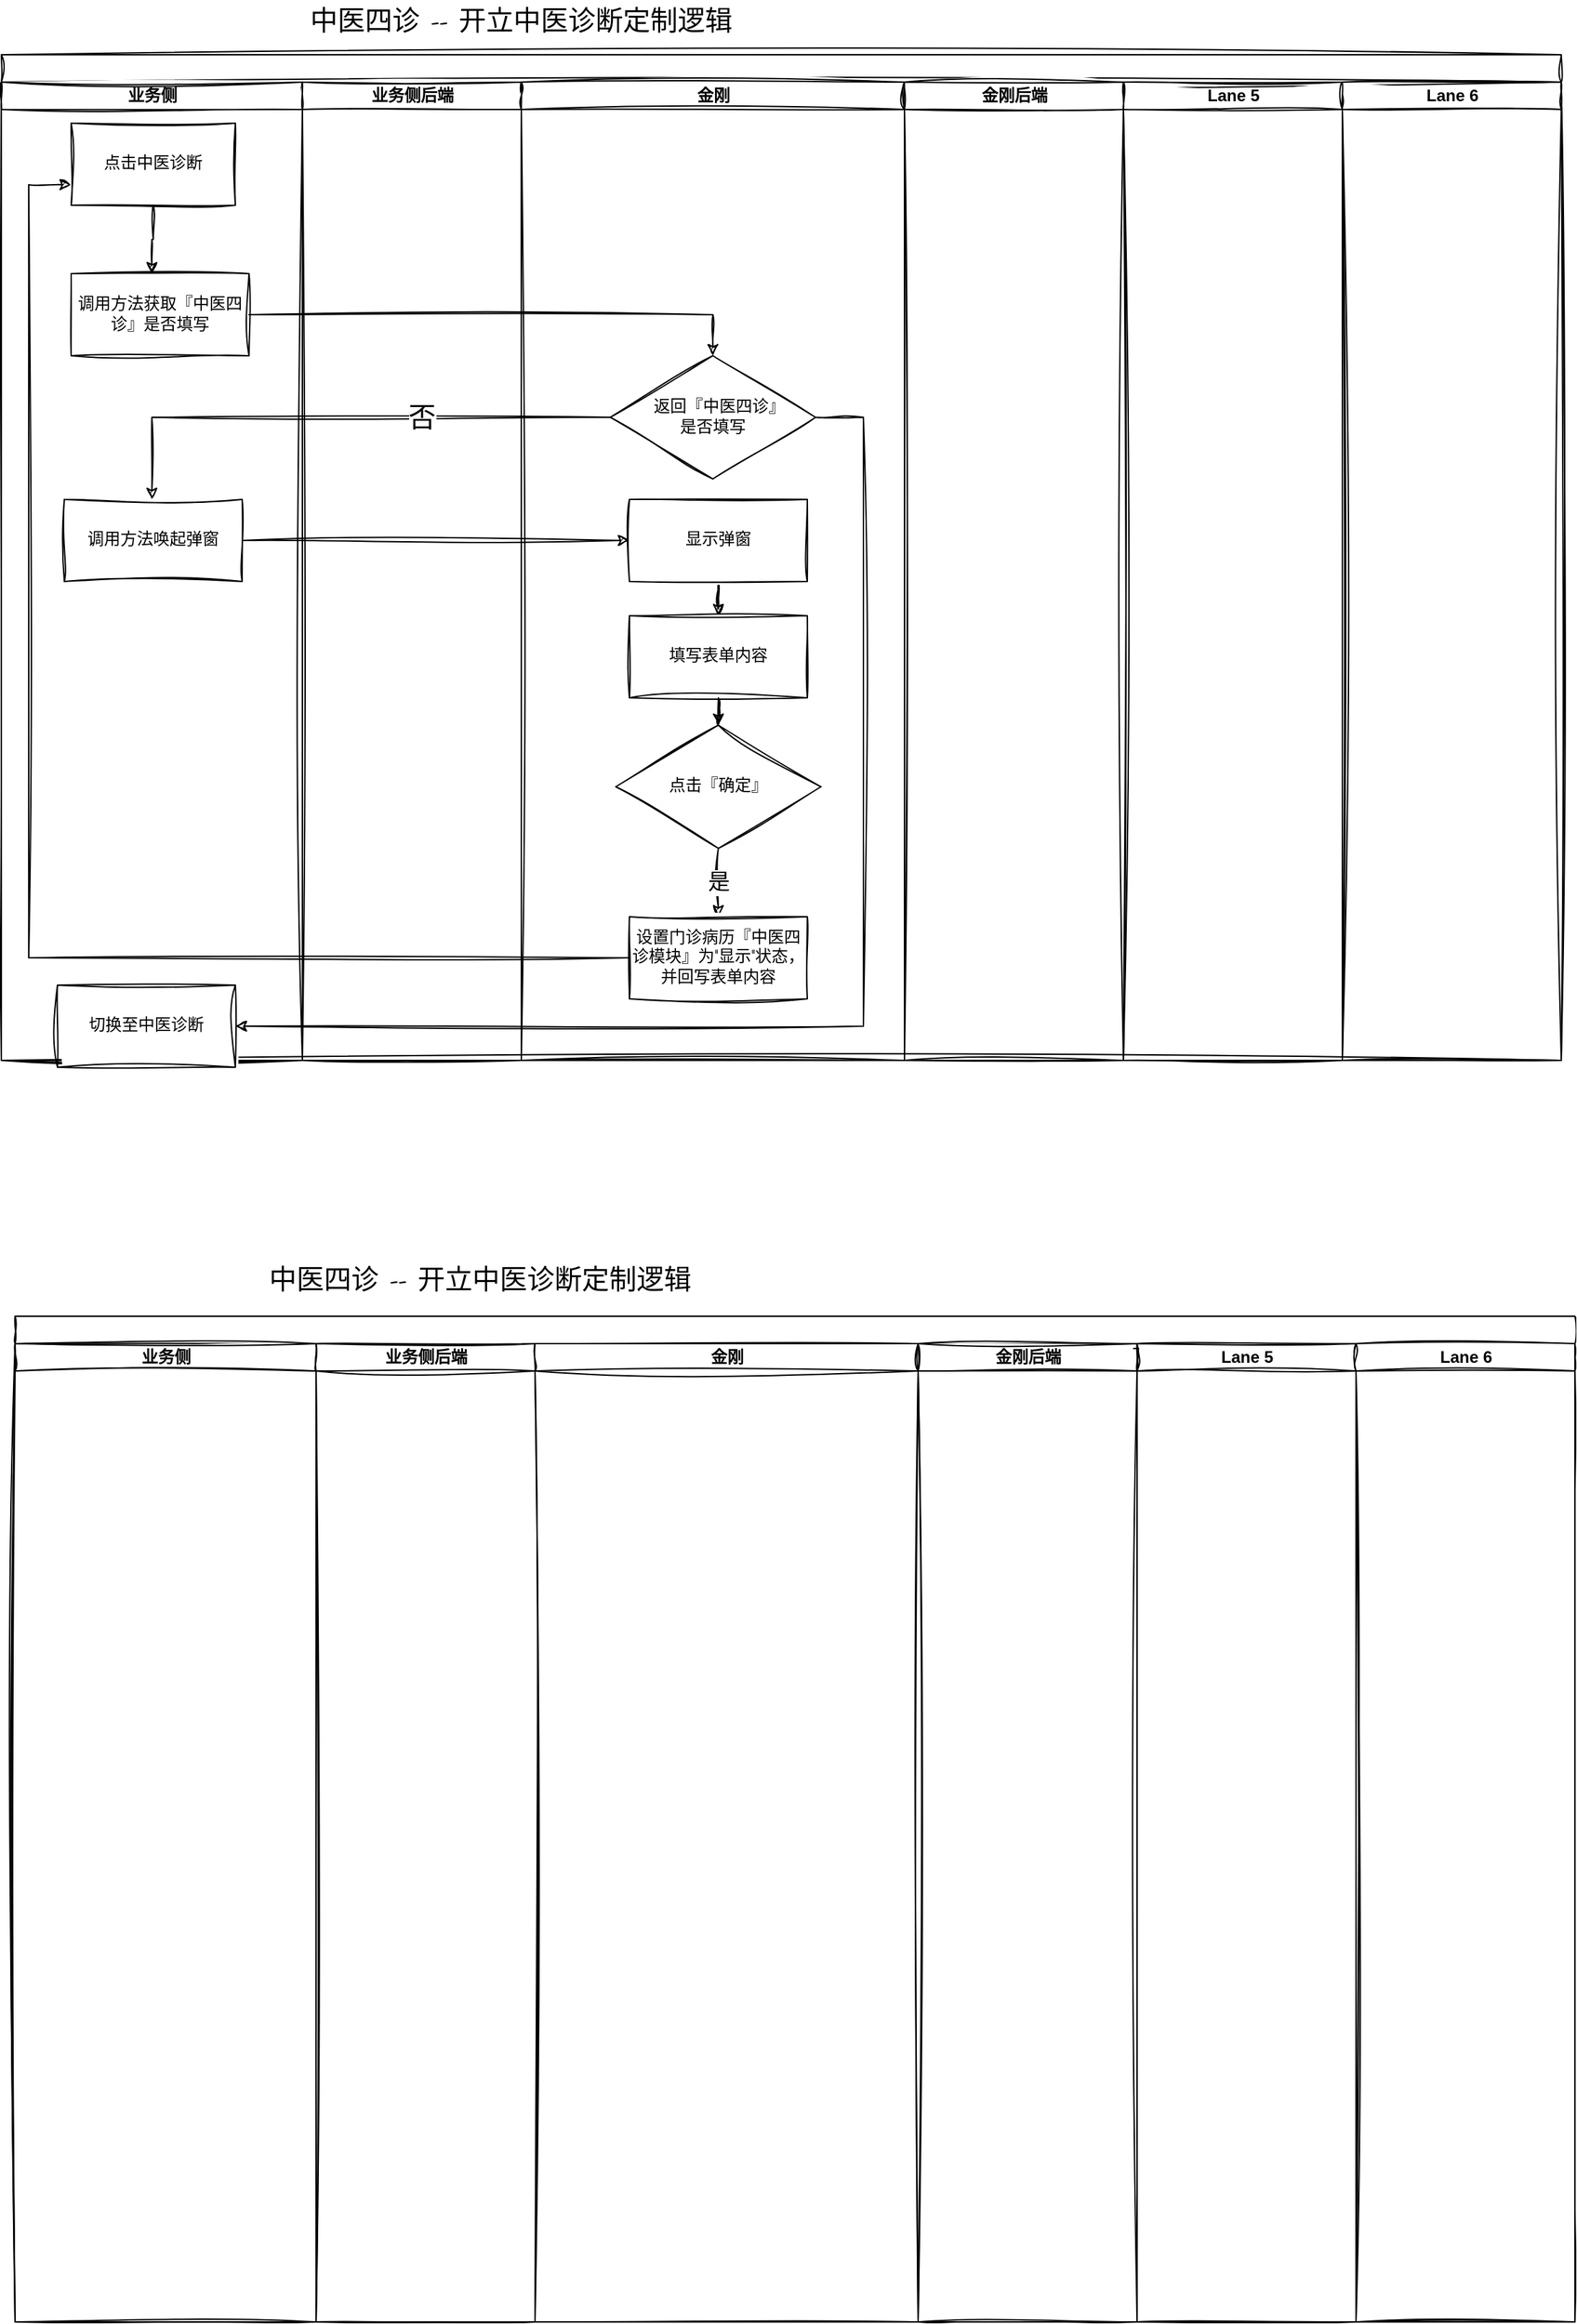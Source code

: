 <mxfile version="22.0.8" type="github">
  <diagram name="Page-1" id="74e2e168-ea6b-b213-b513-2b3c1d86103e">
    <mxGraphModel dx="970" dy="929" grid="1" gridSize="10" guides="1" tooltips="1" connect="1" arrows="1" fold="1" page="1" pageScale="1" pageWidth="1100" pageHeight="850" background="none" math="0" shadow="0">
      <root>
        <mxCell id="0" />
        <mxCell id="1" parent="0" />
        <mxCell id="77e6c97f196da883-1" value="" style="swimlane;html=1;childLayout=stackLayout;startSize=20;rounded=0;shadow=0;labelBackgroundColor=none;strokeWidth=1;fontFamily=Verdana;fontSize=8;align=center;sketch=1;curveFitting=1;jiggle=2;spacing=2;" parent="1" vertex="1">
          <mxGeometry x="70" y="60" width="1140" height="735" as="geometry" />
        </mxCell>
        <mxCell id="77e6c97f196da883-2" value="业务侧" style="swimlane;html=1;startSize=20;sketch=1;curveFitting=1;jiggle=2;" parent="77e6c97f196da883-1" vertex="1">
          <mxGeometry y="20" width="220" height="715" as="geometry" />
        </mxCell>
        <mxCell id="IfzolgrrytCbui7J1jLK-3" value="调用方法获取『中医四诊』是否填写" style="rounded=0;whiteSpace=wrap;html=1;sketch=1;hachureGap=4;jiggle=2;curveFitting=1;fontFamily=Architects Daughter;fontSource=https%3A%2F%2Ffonts.googleapis.com%2Fcss%3Ffamily%3DArchitects%2BDaughter;fontSize=12;" vertex="1" parent="77e6c97f196da883-2">
          <mxGeometry x="51" y="140" width="130" height="60" as="geometry" />
        </mxCell>
        <mxCell id="IfzolgrrytCbui7J1jLK-5" value="点击中医诊断" style="rounded=0;whiteSpace=wrap;html=1;sketch=1;hachureGap=4;jiggle=2;curveFitting=1;fontFamily=Architects Daughter;fontSource=https%3A%2F%2Ffonts.googleapis.com%2Fcss%3Ffamily%3DArchitects%2BDaughter;fontSize=12;" vertex="1" parent="77e6c97f196da883-2">
          <mxGeometry x="51" y="30" width="120" height="60" as="geometry" />
        </mxCell>
        <mxCell id="IfzolgrrytCbui7J1jLK-16" value="调用方法唤起弹窗" style="rounded=0;whiteSpace=wrap;html=1;sketch=1;hachureGap=4;jiggle=2;curveFitting=1;fontFamily=Architects Daughter;fontSource=https%3A%2F%2Ffonts.googleapis.com%2Fcss%3Ffamily%3DArchitects%2BDaughter;fontSize=12;" vertex="1" parent="77e6c97f196da883-2">
          <mxGeometry x="46" y="305" width="130" height="60" as="geometry" />
        </mxCell>
        <mxCell id="IfzolgrrytCbui7J1jLK-24" value="切换至中医诊断" style="rounded=0;whiteSpace=wrap;html=1;sketch=1;hachureGap=4;jiggle=2;curveFitting=1;fontFamily=Architects Daughter;fontSource=https%3A%2F%2Ffonts.googleapis.com%2Fcss%3Ffamily%3DArchitects%2BDaughter;fontSize=12;" vertex="1" parent="77e6c97f196da883-2">
          <mxGeometry x="41" y="660" width="130" height="60" as="geometry" />
        </mxCell>
        <mxCell id="IfzolgrrytCbui7J1jLK-46" style="edgeStyle=orthogonalEdgeStyle;rounded=0;sketch=1;hachureGap=4;jiggle=2;curveFitting=1;orthogonalLoop=1;jettySize=auto;html=1;entryX=0.454;entryY=0;entryDx=0;entryDy=0;entryPerimeter=0;fontFamily=Architects Daughter;fontSource=https%3A%2F%2Ffonts.googleapis.com%2Fcss%3Ffamily%3DArchitects%2BDaughter;fontSize=16;" edge="1" parent="77e6c97f196da883-2" source="IfzolgrrytCbui7J1jLK-5" target="IfzolgrrytCbui7J1jLK-3">
          <mxGeometry relative="1" as="geometry" />
        </mxCell>
        <mxCell id="77e6c97f196da883-3" value="业务侧后端" style="swimlane;html=1;startSize=20;sketch=1;curveFitting=1;jiggle=2;" parent="77e6c97f196da883-1" vertex="1">
          <mxGeometry x="220" y="20" width="160" height="715" as="geometry" />
        </mxCell>
        <mxCell id="77e6c97f196da883-4" value="金刚" style="swimlane;html=1;startSize=20;sketch=1;curveFitting=1;jiggle=2;" parent="77e6c97f196da883-1" vertex="1">
          <mxGeometry x="380" y="20" width="280" height="715" as="geometry" />
        </mxCell>
        <mxCell id="77e6c97f196da883-29" style="edgeStyle=orthogonalEdgeStyle;rounded=1;html=1;labelBackgroundColor=none;startArrow=none;startFill=0;startSize=5;endArrow=classicThin;endFill=1;endSize=5;jettySize=auto;orthogonalLoop=1;strokeWidth=1;fontFamily=Verdana;fontSize=8;sketch=1;curveFitting=1;jiggle=2;" parent="77e6c97f196da883-4" target="77e6c97f196da883-13" edge="1">
          <mxGeometry relative="1" as="geometry">
            <mxPoint x="80" y="215" as="sourcePoint" />
          </mxGeometry>
        </mxCell>
        <mxCell id="IfzolgrrytCbui7J1jLK-14" value="&amp;nbsp; 返回『中医四诊』&lt;br&gt;&lt;div style=&quot;&quot;&gt;是否填写&lt;/div&gt;" style="rhombus;whiteSpace=wrap;html=1;sketch=1;hachureGap=4;jiggle=2;curveFitting=1;fontFamily=Architects Daughter;fontSource=https%3A%2F%2Ffonts.googleapis.com%2Fcss%3Ffamily%3DArchitects%2BDaughter;fontSize=12;" vertex="1" parent="77e6c97f196da883-4">
          <mxGeometry x="65" y="200" width="150" height="90" as="geometry" />
        </mxCell>
        <mxCell id="IfzolgrrytCbui7J1jLK-34" style="edgeStyle=orthogonalEdgeStyle;rounded=0;sketch=1;hachureGap=4;jiggle=2;curveFitting=1;orthogonalLoop=1;jettySize=auto;html=1;entryX=0.5;entryY=0;entryDx=0;entryDy=0;fontFamily=Architects Daughter;fontSource=https%3A%2F%2Ffonts.googleapis.com%2Fcss%3Ffamily%3DArchitects%2BDaughter;fontSize=16;" edge="1" parent="77e6c97f196da883-4" source="IfzolgrrytCbui7J1jLK-29" target="IfzolgrrytCbui7J1jLK-31">
          <mxGeometry relative="1" as="geometry" />
        </mxCell>
        <mxCell id="IfzolgrrytCbui7J1jLK-29" value="显示弹窗" style="rounded=0;whiteSpace=wrap;html=1;sketch=1;hachureGap=4;jiggle=2;curveFitting=1;fontFamily=Architects Daughter;fontSource=https%3A%2F%2Ffonts.googleapis.com%2Fcss%3Ffamily%3DArchitects%2BDaughter;fontSize=12;" vertex="1" parent="77e6c97f196da883-4">
          <mxGeometry x="79" y="305" width="130" height="60" as="geometry" />
        </mxCell>
        <mxCell id="IfzolgrrytCbui7J1jLK-35" style="edgeStyle=orthogonalEdgeStyle;rounded=0;sketch=1;hachureGap=4;jiggle=2;curveFitting=1;orthogonalLoop=1;jettySize=auto;html=1;entryX=0.5;entryY=0;entryDx=0;entryDy=0;fontFamily=Architects Daughter;fontSource=https%3A%2F%2Ffonts.googleapis.com%2Fcss%3Ffamily%3DArchitects%2BDaughter;fontSize=16;" edge="1" parent="77e6c97f196da883-4" source="IfzolgrrytCbui7J1jLK-31" target="IfzolgrrytCbui7J1jLK-33">
          <mxGeometry relative="1" as="geometry" />
        </mxCell>
        <mxCell id="IfzolgrrytCbui7J1jLK-31" value="填写表单内容" style="rounded=0;whiteSpace=wrap;html=1;sketch=1;hachureGap=4;jiggle=2;curveFitting=1;fontFamily=Architects Daughter;fontSource=https%3A%2F%2Ffonts.googleapis.com%2Fcss%3Ffamily%3DArchitects%2BDaughter;fontSize=12;" vertex="1" parent="77e6c97f196da883-4">
          <mxGeometry x="79" y="390" width="130" height="60" as="geometry" />
        </mxCell>
        <mxCell id="IfzolgrrytCbui7J1jLK-43" value="是" style="edgeStyle=orthogonalEdgeStyle;rounded=0;sketch=1;hachureGap=4;jiggle=2;curveFitting=1;orthogonalLoop=1;jettySize=auto;html=1;entryX=0.5;entryY=0;entryDx=0;entryDy=0;fontFamily=Architects Daughter;fontSource=https%3A%2F%2Ffonts.googleapis.com%2Fcss%3Ffamily%3DArchitects%2BDaughter;fontSize=16;" edge="1" parent="77e6c97f196da883-4" source="IfzolgrrytCbui7J1jLK-33" target="IfzolgrrytCbui7J1jLK-40">
          <mxGeometry relative="1" as="geometry" />
        </mxCell>
        <mxCell id="IfzolgrrytCbui7J1jLK-33" value="点击『确定』" style="rhombus;whiteSpace=wrap;html=1;sketch=1;hachureGap=4;jiggle=2;curveFitting=1;fontFamily=Architects Daughter;fontSource=https%3A%2F%2Ffonts.googleapis.com%2Fcss%3Ffamily%3DArchitects%2BDaughter;fontSize=12;" vertex="1" parent="77e6c97f196da883-4">
          <mxGeometry x="69" y="470" width="150" height="90" as="geometry" />
        </mxCell>
        <mxCell id="IfzolgrrytCbui7J1jLK-40" value="设置门诊病历『中医四诊模块』为“显示”状态，并回写表单内容" style="rounded=0;whiteSpace=wrap;html=1;sketch=1;hachureGap=4;jiggle=2;curveFitting=1;fontFamily=Architects Daughter;fontSource=https%3A%2F%2Ffonts.googleapis.com%2Fcss%3Ffamily%3DArchitects%2BDaughter;fontSize=12;" vertex="1" parent="77e6c97f196da883-4">
          <mxGeometry x="79" y="610" width="130" height="60" as="geometry" />
        </mxCell>
        <mxCell id="77e6c97f196da883-5" value="金刚后端" style="swimlane;html=1;startSize=20;sketch=1;curveFitting=1;jiggle=2;" parent="77e6c97f196da883-1" vertex="1">
          <mxGeometry x="660" y="20" width="160" height="715" as="geometry" />
        </mxCell>
        <mxCell id="77e6c97f196da883-34" style="edgeStyle=orthogonalEdgeStyle;rounded=1;html=1;labelBackgroundColor=none;startArrow=none;startFill=0;startSize=5;endArrow=classicThin;endFill=1;endSize=5;jettySize=auto;orthogonalLoop=1;strokeColor=#000000;strokeWidth=1;fontFamily=Verdana;fontSize=8;fontColor=#000000;sketch=1;curveFitting=1;jiggle=2;" parent="77e6c97f196da883-5" target="77e6c97f196da883-16" edge="1">
          <mxGeometry relative="1" as="geometry">
            <mxPoint x="80" y="300" as="sourcePoint" />
          </mxGeometry>
        </mxCell>
        <mxCell id="77e6c97f196da883-35" style="edgeStyle=orthogonalEdgeStyle;rounded=1;html=1;labelBackgroundColor=none;startArrow=none;startFill=0;startSize=5;endArrow=classicThin;endFill=1;endSize=5;jettySize=auto;orthogonalLoop=1;strokeWidth=1;fontFamily=Verdana;fontSize=8;sketch=1;curveFitting=1;jiggle=2;" parent="77e6c97f196da883-5" target="77e6c97f196da883-17" edge="1">
          <mxGeometry relative="1" as="geometry">
            <mxPoint x="80" y="380" as="sourcePoint" />
          </mxGeometry>
        </mxCell>
        <mxCell id="77e6c97f196da883-36" style="edgeStyle=orthogonalEdgeStyle;rounded=1;html=1;labelBackgroundColor=none;startArrow=none;startFill=0;startSize=5;endArrow=classicThin;endFill=1;endSize=5;jettySize=auto;orthogonalLoop=1;strokeWidth=1;fontFamily=Verdana;fontSize=8;sketch=1;curveFitting=1;jiggle=2;" parent="77e6c97f196da883-5" target="77e6c97f196da883-20" edge="1">
          <mxGeometry relative="1" as="geometry">
            <mxPoint x="80" y="620" as="sourcePoint" />
          </mxGeometry>
        </mxCell>
        <mxCell id="77e6c97f196da883-6" value="Lane 5" style="swimlane;html=1;startSize=20;sketch=1;curveFitting=1;jiggle=2;" parent="77e6c97f196da883-1" vertex="1">
          <mxGeometry x="820" y="20" width="160" height="715" as="geometry" />
        </mxCell>
        <mxCell id="77e6c97f196da883-37" style="edgeStyle=orthogonalEdgeStyle;rounded=1;html=1;labelBackgroundColor=none;startArrow=none;startFill=0;startSize=5;endArrow=classicThin;endFill=1;endSize=5;jettySize=auto;orthogonalLoop=1;strokeWidth=1;fontFamily=Verdana;fontSize=8;sketch=1;curveFitting=1;jiggle=2;" parent="77e6c97f196da883-6" source="77e6c97f196da883-18" edge="1">
          <mxGeometry relative="1" as="geometry">
            <mxPoint x="80" y="480" as="targetPoint" />
          </mxGeometry>
        </mxCell>
        <mxCell id="77e6c97f196da883-38" style="edgeStyle=orthogonalEdgeStyle;rounded=1;html=1;labelBackgroundColor=none;startArrow=none;startFill=0;startSize=5;endArrow=classicThin;endFill=1;endSize=5;jettySize=auto;orthogonalLoop=1;strokeWidth=1;fontFamily=Verdana;fontSize=8;sketch=1;curveFitting=1;jiggle=2;" parent="77e6c97f196da883-6" source="77e6c97f196da883-21" edge="1">
          <mxGeometry relative="1" as="geometry">
            <mxPoint x="80" y="560" as="targetPoint" />
          </mxGeometry>
        </mxCell>
        <mxCell id="77e6c97f196da883-7" value="Lane 6" style="swimlane;html=1;startSize=20;sketch=1;curveFitting=1;jiggle=2;" parent="77e6c97f196da883-1" vertex="1">
          <mxGeometry x="980" y="20" width="160" height="715" as="geometry" />
        </mxCell>
        <mxCell id="IfzolgrrytCbui7J1jLK-15" style="edgeStyle=orthogonalEdgeStyle;rounded=0;sketch=1;hachureGap=4;jiggle=2;curveFitting=1;orthogonalLoop=1;jettySize=auto;html=1;entryX=0.5;entryY=0;entryDx=0;entryDy=0;fontFamily=Architects Daughter;fontSource=https%3A%2F%2Ffonts.googleapis.com%2Fcss%3Ffamily%3DArchitects%2BDaughter;fontSize=16;" edge="1" parent="77e6c97f196da883-1" source="IfzolgrrytCbui7J1jLK-3" target="IfzolgrrytCbui7J1jLK-14">
          <mxGeometry relative="1" as="geometry" />
        </mxCell>
        <mxCell id="IfzolgrrytCbui7J1jLK-17" style="edgeStyle=orthogonalEdgeStyle;rounded=0;sketch=1;hachureGap=4;jiggle=2;curveFitting=1;orthogonalLoop=1;jettySize=auto;html=1;fontFamily=Architects Daughter;fontSource=https%3A%2F%2Ffonts.googleapis.com%2Fcss%3Ffamily%3DArchitects%2BDaughter;fontSize=16;" edge="1" parent="77e6c97f196da883-1" source="IfzolgrrytCbui7J1jLK-14" target="IfzolgrrytCbui7J1jLK-16">
          <mxGeometry relative="1" as="geometry">
            <Array as="points">
              <mxPoint x="110" y="265" />
            </Array>
          </mxGeometry>
        </mxCell>
        <mxCell id="IfzolgrrytCbui7J1jLK-18" value="否" style="edgeLabel;html=1;align=center;verticalAlign=middle;resizable=0;points=[];fontSize=20;fontFamily=Architects Daughter;" vertex="1" connectable="0" parent="IfzolgrrytCbui7J1jLK-17">
          <mxGeometry x="-0.294" relative="1" as="geometry">
            <mxPoint x="1" as="offset" />
          </mxGeometry>
        </mxCell>
        <mxCell id="IfzolgrrytCbui7J1jLK-36" style="edgeStyle=orthogonalEdgeStyle;rounded=0;sketch=1;hachureGap=4;jiggle=2;curveFitting=1;orthogonalLoop=1;jettySize=auto;html=1;entryX=0;entryY=0.5;entryDx=0;entryDy=0;fontFamily=Architects Daughter;fontSource=https%3A%2F%2Ffonts.googleapis.com%2Fcss%3Ffamily%3DArchitects%2BDaughter;fontSize=16;" edge="1" parent="77e6c97f196da883-1" source="IfzolgrrytCbui7J1jLK-16" target="IfzolgrrytCbui7J1jLK-29">
          <mxGeometry relative="1" as="geometry" />
        </mxCell>
        <mxCell id="IfzolgrrytCbui7J1jLK-47" style="edgeStyle=orthogonalEdgeStyle;rounded=0;sketch=1;hachureGap=4;jiggle=2;curveFitting=1;orthogonalLoop=1;jettySize=auto;html=1;entryX=0;entryY=0.75;entryDx=0;entryDy=0;fontFamily=Architects Daughter;fontSource=https%3A%2F%2Ffonts.googleapis.com%2Fcss%3Ffamily%3DArchitects%2BDaughter;fontSize=16;" edge="1" parent="77e6c97f196da883-1" source="IfzolgrrytCbui7J1jLK-40" target="IfzolgrrytCbui7J1jLK-5">
          <mxGeometry relative="1" as="geometry">
            <Array as="points">
              <mxPoint x="20" y="660" />
              <mxPoint x="20" y="95" />
            </Array>
          </mxGeometry>
        </mxCell>
        <mxCell id="IfzolgrrytCbui7J1jLK-48" style="edgeStyle=orthogonalEdgeStyle;rounded=0;sketch=1;hachureGap=4;jiggle=2;curveFitting=1;orthogonalLoop=1;jettySize=auto;html=1;entryX=1;entryY=0.5;entryDx=0;entryDy=0;fontFamily=Architects Daughter;fontSource=https%3A%2F%2Ffonts.googleapis.com%2Fcss%3Ffamily%3DArchitects%2BDaughter;fontSize=16;" edge="1" parent="77e6c97f196da883-1" source="IfzolgrrytCbui7J1jLK-14" target="IfzolgrrytCbui7J1jLK-24">
          <mxGeometry relative="1" as="geometry">
            <Array as="points">
              <mxPoint x="630" y="265" />
              <mxPoint x="630" y="710" />
            </Array>
          </mxGeometry>
        </mxCell>
        <mxCell id="IfzolgrrytCbui7J1jLK-49" value="中医四诊 -- 开立中医诊断定制逻辑" style="text;html=1;strokeColor=none;fillColor=none;align=center;verticalAlign=middle;whiteSpace=wrap;rounded=0;fontSize=20;fontFamily=Architects Daughter;" vertex="1" parent="1">
          <mxGeometry x="280" y="20" width="340" height="30" as="geometry" />
        </mxCell>
        <mxCell id="IfzolgrrytCbui7J1jLK-50" value="" style="swimlane;html=1;childLayout=stackLayout;startSize=20;rounded=0;shadow=0;labelBackgroundColor=none;strokeWidth=1;fontFamily=Verdana;fontSize=8;align=center;sketch=1;curveFitting=1;jiggle=2;spacing=2;" vertex="1" parent="1">
          <mxGeometry x="80" y="982" width="1140" height="735" as="geometry" />
        </mxCell>
        <mxCell id="IfzolgrrytCbui7J1jLK-51" value="业务侧" style="swimlane;html=1;startSize=20;sketch=1;curveFitting=1;jiggle=2;" vertex="1" parent="IfzolgrrytCbui7J1jLK-50">
          <mxGeometry y="20" width="220" height="715" as="geometry" />
        </mxCell>
        <mxCell id="IfzolgrrytCbui7J1jLK-56" style="edgeStyle=orthogonalEdgeStyle;rounded=0;sketch=1;hachureGap=4;jiggle=2;curveFitting=1;orthogonalLoop=1;jettySize=auto;html=1;entryX=0.454;entryY=0;entryDx=0;entryDy=0;entryPerimeter=0;fontFamily=Architects Daughter;fontSource=https%3A%2F%2Ffonts.googleapis.com%2Fcss%3Ffamily%3DArchitects%2BDaughter;fontSize=16;" edge="1" parent="IfzolgrrytCbui7J1jLK-51" target="IfzolgrrytCbui7J1jLK-52">
          <mxGeometry relative="1" as="geometry">
            <mxPoint x="111.0" y="90.0" as="sourcePoint" />
          </mxGeometry>
        </mxCell>
        <mxCell id="IfzolgrrytCbui7J1jLK-57" value="业务侧后端" style="swimlane;html=1;startSize=20;sketch=1;curveFitting=1;jiggle=2;" vertex="1" parent="IfzolgrrytCbui7J1jLK-50">
          <mxGeometry x="220" y="20" width="160" height="715" as="geometry" />
        </mxCell>
        <mxCell id="IfzolgrrytCbui7J1jLK-58" value="金刚" style="swimlane;html=1;startSize=20;sketch=1;curveFitting=1;jiggle=2;" vertex="1" parent="IfzolgrrytCbui7J1jLK-50">
          <mxGeometry x="380" y="20" width="280" height="715" as="geometry" />
        </mxCell>
        <mxCell id="IfzolgrrytCbui7J1jLK-59" style="edgeStyle=orthogonalEdgeStyle;rounded=1;html=1;labelBackgroundColor=none;startArrow=none;startFill=0;startSize=5;endArrow=classicThin;endFill=1;endSize=5;jettySize=auto;orthogonalLoop=1;strokeWidth=1;fontFamily=Verdana;fontSize=8;sketch=1;curveFitting=1;jiggle=2;" edge="1" parent="IfzolgrrytCbui7J1jLK-58">
          <mxGeometry relative="1" as="geometry">
            <mxPoint x="80" y="215" as="sourcePoint" />
          </mxGeometry>
        </mxCell>
        <mxCell id="IfzolgrrytCbui7J1jLK-61" style="edgeStyle=orthogonalEdgeStyle;rounded=0;sketch=1;hachureGap=4;jiggle=2;curveFitting=1;orthogonalLoop=1;jettySize=auto;html=1;entryX=0.5;entryY=0;entryDx=0;entryDy=0;fontFamily=Architects Daughter;fontSource=https%3A%2F%2Ffonts.googleapis.com%2Fcss%3Ffamily%3DArchitects%2BDaughter;fontSize=16;" edge="1" parent="IfzolgrrytCbui7J1jLK-58" target="IfzolgrrytCbui7J1jLK-64">
          <mxGeometry relative="1" as="geometry">
            <mxPoint x="144" y="365" as="sourcePoint" />
          </mxGeometry>
        </mxCell>
        <mxCell id="IfzolgrrytCbui7J1jLK-63" style="edgeStyle=orthogonalEdgeStyle;rounded=0;sketch=1;hachureGap=4;jiggle=2;curveFitting=1;orthogonalLoop=1;jettySize=auto;html=1;entryX=0.5;entryY=0;entryDx=0;entryDy=0;fontFamily=Architects Daughter;fontSource=https%3A%2F%2Ffonts.googleapis.com%2Fcss%3Ffamily%3DArchitects%2BDaughter;fontSize=16;" edge="1" parent="IfzolgrrytCbui7J1jLK-58" target="IfzolgrrytCbui7J1jLK-66">
          <mxGeometry relative="1" as="geometry">
            <mxPoint x="144" y="450" as="sourcePoint" />
          </mxGeometry>
        </mxCell>
        <mxCell id="IfzolgrrytCbui7J1jLK-65" value="是" style="edgeStyle=orthogonalEdgeStyle;rounded=0;sketch=1;hachureGap=4;jiggle=2;curveFitting=1;orthogonalLoop=1;jettySize=auto;html=1;entryX=0.5;entryY=0;entryDx=0;entryDy=0;fontFamily=Architects Daughter;fontSource=https%3A%2F%2Ffonts.googleapis.com%2Fcss%3Ffamily%3DArchitects%2BDaughter;fontSize=16;" edge="1" parent="IfzolgrrytCbui7J1jLK-58" target="IfzolgrrytCbui7J1jLK-67">
          <mxGeometry relative="1" as="geometry">
            <mxPoint x="144" y="560" as="sourcePoint" />
          </mxGeometry>
        </mxCell>
        <mxCell id="IfzolgrrytCbui7J1jLK-68" value="金刚后端" style="swimlane;html=1;startSize=20;sketch=1;curveFitting=1;jiggle=2;" vertex="1" parent="IfzolgrrytCbui7J1jLK-50">
          <mxGeometry x="660" y="20" width="160" height="715" as="geometry" />
        </mxCell>
        <mxCell id="IfzolgrrytCbui7J1jLK-69" style="edgeStyle=orthogonalEdgeStyle;rounded=1;html=1;labelBackgroundColor=none;startArrow=none;startFill=0;startSize=5;endArrow=classicThin;endFill=1;endSize=5;jettySize=auto;orthogonalLoop=1;strokeColor=#000000;strokeWidth=1;fontFamily=Verdana;fontSize=8;fontColor=#000000;sketch=1;curveFitting=1;jiggle=2;" edge="1" parent="IfzolgrrytCbui7J1jLK-68">
          <mxGeometry relative="1" as="geometry">
            <mxPoint x="80" y="300" as="sourcePoint" />
          </mxGeometry>
        </mxCell>
        <mxCell id="IfzolgrrytCbui7J1jLK-70" style="edgeStyle=orthogonalEdgeStyle;rounded=1;html=1;labelBackgroundColor=none;startArrow=none;startFill=0;startSize=5;endArrow=classicThin;endFill=1;endSize=5;jettySize=auto;orthogonalLoop=1;strokeWidth=1;fontFamily=Verdana;fontSize=8;sketch=1;curveFitting=1;jiggle=2;" edge="1" parent="IfzolgrrytCbui7J1jLK-68">
          <mxGeometry relative="1" as="geometry">
            <mxPoint x="80" y="380" as="sourcePoint" />
          </mxGeometry>
        </mxCell>
        <mxCell id="IfzolgrrytCbui7J1jLK-71" style="edgeStyle=orthogonalEdgeStyle;rounded=1;html=1;labelBackgroundColor=none;startArrow=none;startFill=0;startSize=5;endArrow=classicThin;endFill=1;endSize=5;jettySize=auto;orthogonalLoop=1;strokeWidth=1;fontFamily=Verdana;fontSize=8;sketch=1;curveFitting=1;jiggle=2;" edge="1" parent="IfzolgrrytCbui7J1jLK-68">
          <mxGeometry relative="1" as="geometry">
            <mxPoint x="80" y="620" as="sourcePoint" />
          </mxGeometry>
        </mxCell>
        <mxCell id="IfzolgrrytCbui7J1jLK-72" value="Lane 5" style="swimlane;html=1;startSize=20;sketch=1;curveFitting=1;jiggle=2;" vertex="1" parent="IfzolgrrytCbui7J1jLK-50">
          <mxGeometry x="820" y="20" width="160" height="715" as="geometry" />
        </mxCell>
        <mxCell id="IfzolgrrytCbui7J1jLK-73" style="edgeStyle=orthogonalEdgeStyle;rounded=1;html=1;labelBackgroundColor=none;startArrow=none;startFill=0;startSize=5;endArrow=classicThin;endFill=1;endSize=5;jettySize=auto;orthogonalLoop=1;strokeWidth=1;fontFamily=Verdana;fontSize=8;sketch=1;curveFitting=1;jiggle=2;" edge="1" parent="IfzolgrrytCbui7J1jLK-72">
          <mxGeometry relative="1" as="geometry">
            <mxPoint x="80" y="480" as="targetPoint" />
          </mxGeometry>
        </mxCell>
        <mxCell id="IfzolgrrytCbui7J1jLK-74" style="edgeStyle=orthogonalEdgeStyle;rounded=1;html=1;labelBackgroundColor=none;startArrow=none;startFill=0;startSize=5;endArrow=classicThin;endFill=1;endSize=5;jettySize=auto;orthogonalLoop=1;strokeWidth=1;fontFamily=Verdana;fontSize=8;sketch=1;curveFitting=1;jiggle=2;" edge="1" parent="IfzolgrrytCbui7J1jLK-72">
          <mxGeometry relative="1" as="geometry">
            <mxPoint x="80" y="560" as="targetPoint" />
          </mxGeometry>
        </mxCell>
        <mxCell id="IfzolgrrytCbui7J1jLK-75" value="Lane 6" style="swimlane;html=1;startSize=20;sketch=1;curveFitting=1;jiggle=2;" vertex="1" parent="IfzolgrrytCbui7J1jLK-50">
          <mxGeometry x="980" y="20" width="160" height="715" as="geometry" />
        </mxCell>
        <mxCell id="IfzolgrrytCbui7J1jLK-76" style="edgeStyle=orthogonalEdgeStyle;rounded=0;sketch=1;hachureGap=4;jiggle=2;curveFitting=1;orthogonalLoop=1;jettySize=auto;html=1;entryX=0.5;entryY=0;entryDx=0;entryDy=0;fontFamily=Architects Daughter;fontSource=https%3A%2F%2Ffonts.googleapis.com%2Fcss%3Ffamily%3DArchitects%2BDaughter;fontSize=16;" edge="1" parent="IfzolgrrytCbui7J1jLK-50" target="IfzolgrrytCbui7J1jLK-60">
          <mxGeometry relative="1" as="geometry">
            <mxPoint x="181" y="190" as="sourcePoint" />
          </mxGeometry>
        </mxCell>
        <mxCell id="IfzolgrrytCbui7J1jLK-77" style="edgeStyle=orthogonalEdgeStyle;rounded=0;sketch=1;hachureGap=4;jiggle=2;curveFitting=1;orthogonalLoop=1;jettySize=auto;html=1;fontFamily=Architects Daughter;fontSource=https%3A%2F%2Ffonts.googleapis.com%2Fcss%3Ffamily%3DArchitects%2BDaughter;fontSize=16;" edge="1" parent="IfzolgrrytCbui7J1jLK-50" source="IfzolgrrytCbui7J1jLK-60">
          <mxGeometry relative="1" as="geometry">
            <Array as="points">
              <mxPoint x="110" y="265" />
            </Array>
            <mxPoint x="110" y="325" as="targetPoint" />
          </mxGeometry>
        </mxCell>
        <mxCell id="IfzolgrrytCbui7J1jLK-78" value="否" style="edgeLabel;html=1;align=center;verticalAlign=middle;resizable=0;points=[];fontSize=20;fontFamily=Architects Daughter;" vertex="1" connectable="0" parent="IfzolgrrytCbui7J1jLK-77">
          <mxGeometry x="-0.294" relative="1" as="geometry">
            <mxPoint x="1" as="offset" />
          </mxGeometry>
        </mxCell>
        <mxCell id="IfzolgrrytCbui7J1jLK-79" style="edgeStyle=orthogonalEdgeStyle;rounded=0;sketch=1;hachureGap=4;jiggle=2;curveFitting=1;orthogonalLoop=1;jettySize=auto;html=1;entryX=0;entryY=0.5;entryDx=0;entryDy=0;fontFamily=Architects Daughter;fontSource=https%3A%2F%2Ffonts.googleapis.com%2Fcss%3Ffamily%3DArchitects%2BDaughter;fontSize=16;" edge="1" parent="IfzolgrrytCbui7J1jLK-50" target="IfzolgrrytCbui7J1jLK-62">
          <mxGeometry relative="1" as="geometry">
            <mxPoint x="176" y="355" as="sourcePoint" />
          </mxGeometry>
        </mxCell>
        <mxCell id="IfzolgrrytCbui7J1jLK-80" style="edgeStyle=orthogonalEdgeStyle;rounded=0;sketch=1;hachureGap=4;jiggle=2;curveFitting=1;orthogonalLoop=1;jettySize=auto;html=1;entryX=0;entryY=0.75;entryDx=0;entryDy=0;fontFamily=Architects Daughter;fontSource=https%3A%2F%2Ffonts.googleapis.com%2Fcss%3Ffamily%3DArchitects%2BDaughter;fontSize=16;" edge="1" parent="IfzolgrrytCbui7J1jLK-50" source="IfzolgrrytCbui7J1jLK-67">
          <mxGeometry relative="1" as="geometry">
            <Array as="points">
              <mxPoint x="20" y="660" />
              <mxPoint x="20" y="95" />
            </Array>
            <mxPoint x="51" y="95.0" as="targetPoint" />
          </mxGeometry>
        </mxCell>
        <mxCell id="IfzolgrrytCbui7J1jLK-81" style="edgeStyle=orthogonalEdgeStyle;rounded=0;sketch=1;hachureGap=4;jiggle=2;curveFitting=1;orthogonalLoop=1;jettySize=auto;html=1;entryX=1;entryY=0.5;entryDx=0;entryDy=0;fontFamily=Architects Daughter;fontSource=https%3A%2F%2Ffonts.googleapis.com%2Fcss%3Ffamily%3DArchitects%2BDaughter;fontSize=16;" edge="1" parent="IfzolgrrytCbui7J1jLK-50" target="IfzolgrrytCbui7J1jLK-55">
          <mxGeometry relative="1" as="geometry">
            <Array as="points">
              <mxPoint x="630" y="265" />
              <mxPoint x="630" y="710" />
            </Array>
            <mxPoint x="595.0" y="265" as="sourcePoint" />
          </mxGeometry>
        </mxCell>
        <mxCell id="IfzolgrrytCbui7J1jLK-83" value="中医四诊 -- 开立中医诊断定制逻辑" style="text;html=1;strokeColor=none;fillColor=none;align=center;verticalAlign=middle;whiteSpace=wrap;rounded=0;fontSize=20;fontFamily=Architects Daughter;" vertex="1" parent="1">
          <mxGeometry x="250" y="940" width="340" height="30" as="geometry" />
        </mxCell>
      </root>
    </mxGraphModel>
  </diagram>
</mxfile>
